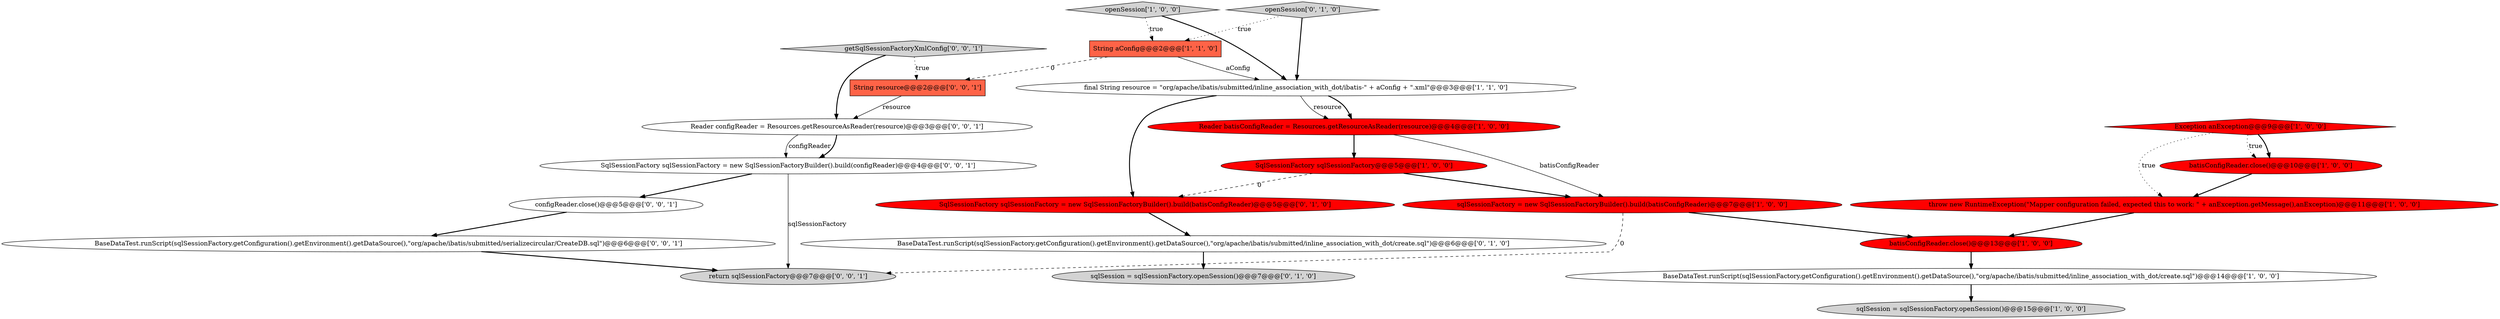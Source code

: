 digraph {
18 [style = filled, label = "Reader configReader = Resources.getResourceAsReader(resource)@@@3@@@['0', '0', '1']", fillcolor = white, shape = ellipse image = "AAA0AAABBB3BBB"];
0 [style = filled, label = "Exception anException@@@9@@@['1', '0', '0']", fillcolor = red, shape = diamond image = "AAA1AAABBB1BBB"];
17 [style = filled, label = "BaseDataTest.runScript(sqlSessionFactory.getConfiguration().getEnvironment().getDataSource(),\"org/apache/ibatis/submitted/serializecircular/CreateDB.sql\")@@@6@@@['0', '0', '1']", fillcolor = white, shape = ellipse image = "AAA0AAABBB3BBB"];
7 [style = filled, label = "String aConfig@@@2@@@['1', '1', '0']", fillcolor = tomato, shape = box image = "AAA0AAABBB1BBB"];
12 [style = filled, label = "SqlSessionFactory sqlSessionFactory = new SqlSessionFactoryBuilder().build(batisConfigReader)@@@5@@@['0', '1', '0']", fillcolor = red, shape = ellipse image = "AAA1AAABBB2BBB"];
13 [style = filled, label = "sqlSession = sqlSessionFactory.openSession()@@@7@@@['0', '1', '0']", fillcolor = lightgray, shape = ellipse image = "AAA0AAABBB2BBB"];
10 [style = filled, label = "SqlSessionFactory sqlSessionFactory@@@5@@@['1', '0', '0']", fillcolor = red, shape = ellipse image = "AAA1AAABBB1BBB"];
5 [style = filled, label = "throw new RuntimeException(\"Mapper configuration failed, expected this to work: \" + anException.getMessage(),anException)@@@11@@@['1', '0', '0']", fillcolor = red, shape = ellipse image = "AAA1AAABBB1BBB"];
9 [style = filled, label = "batisConfigReader.close()@@@10@@@['1', '0', '0']", fillcolor = red, shape = ellipse image = "AAA1AAABBB1BBB"];
14 [style = filled, label = "BaseDataTest.runScript(sqlSessionFactory.getConfiguration().getEnvironment().getDataSource(),\"org/apache/ibatis/submitted/inline_association_with_dot/create.sql\")@@@6@@@['0', '1', '0']", fillcolor = white, shape = ellipse image = "AAA0AAABBB2BBB"];
19 [style = filled, label = "configReader.close()@@@5@@@['0', '0', '1']", fillcolor = white, shape = ellipse image = "AAA0AAABBB3BBB"];
4 [style = filled, label = "sqlSession = sqlSessionFactory.openSession()@@@15@@@['1', '0', '0']", fillcolor = lightgray, shape = ellipse image = "AAA0AAABBB1BBB"];
6 [style = filled, label = "Reader batisConfigReader = Resources.getResourceAsReader(resource)@@@4@@@['1', '0', '0']", fillcolor = red, shape = ellipse image = "AAA1AAABBB1BBB"];
22 [style = filled, label = "return sqlSessionFactory@@@7@@@['0', '0', '1']", fillcolor = lightgray, shape = ellipse image = "AAA0AAABBB3BBB"];
20 [style = filled, label = "SqlSessionFactory sqlSessionFactory = new SqlSessionFactoryBuilder().build(configReader)@@@4@@@['0', '0', '1']", fillcolor = white, shape = ellipse image = "AAA0AAABBB3BBB"];
11 [style = filled, label = "BaseDataTest.runScript(sqlSessionFactory.getConfiguration().getEnvironment().getDataSource(),\"org/apache/ibatis/submitted/inline_association_with_dot/create.sql\")@@@14@@@['1', '0', '0']", fillcolor = white, shape = ellipse image = "AAA0AAABBB1BBB"];
1 [style = filled, label = "openSession['1', '0', '0']", fillcolor = lightgray, shape = diamond image = "AAA0AAABBB1BBB"];
8 [style = filled, label = "sqlSessionFactory = new SqlSessionFactoryBuilder().build(batisConfigReader)@@@7@@@['1', '0', '0']", fillcolor = red, shape = ellipse image = "AAA1AAABBB1BBB"];
16 [style = filled, label = "getSqlSessionFactoryXmlConfig['0', '0', '1']", fillcolor = lightgray, shape = diamond image = "AAA0AAABBB3BBB"];
3 [style = filled, label = "batisConfigReader.close()@@@13@@@['1', '0', '0']", fillcolor = red, shape = ellipse image = "AAA1AAABBB1BBB"];
2 [style = filled, label = "final String resource = \"org/apache/ibatis/submitted/inline_association_with_dot/ibatis-\" + aConfig + \".xml\"@@@3@@@['1', '1', '0']", fillcolor = white, shape = ellipse image = "AAA0AAABBB1BBB"];
15 [style = filled, label = "openSession['0', '1', '0']", fillcolor = lightgray, shape = diamond image = "AAA0AAABBB2BBB"];
21 [style = filled, label = "String resource@@@2@@@['0', '0', '1']", fillcolor = tomato, shape = box image = "AAA0AAABBB3BBB"];
5->3 [style = bold, label=""];
0->9 [style = bold, label=""];
15->2 [style = bold, label=""];
16->18 [style = bold, label=""];
7->21 [style = dashed, label="0"];
0->5 [style = dotted, label="true"];
2->6 [style = solid, label="resource"];
2->6 [style = bold, label=""];
6->8 [style = solid, label="batisConfigReader"];
11->4 [style = bold, label=""];
8->3 [style = bold, label=""];
10->12 [style = dashed, label="0"];
3->11 [style = bold, label=""];
21->18 [style = solid, label="resource"];
19->17 [style = bold, label=""];
17->22 [style = bold, label=""];
15->7 [style = dotted, label="true"];
7->2 [style = solid, label="aConfig"];
18->20 [style = solid, label="configReader"];
2->12 [style = bold, label=""];
1->7 [style = dotted, label="true"];
8->22 [style = dashed, label="0"];
18->20 [style = bold, label=""];
20->22 [style = solid, label="sqlSessionFactory"];
10->8 [style = bold, label=""];
6->10 [style = bold, label=""];
12->14 [style = bold, label=""];
9->5 [style = bold, label=""];
16->21 [style = dotted, label="true"];
1->2 [style = bold, label=""];
14->13 [style = bold, label=""];
20->19 [style = bold, label=""];
0->9 [style = dotted, label="true"];
}
